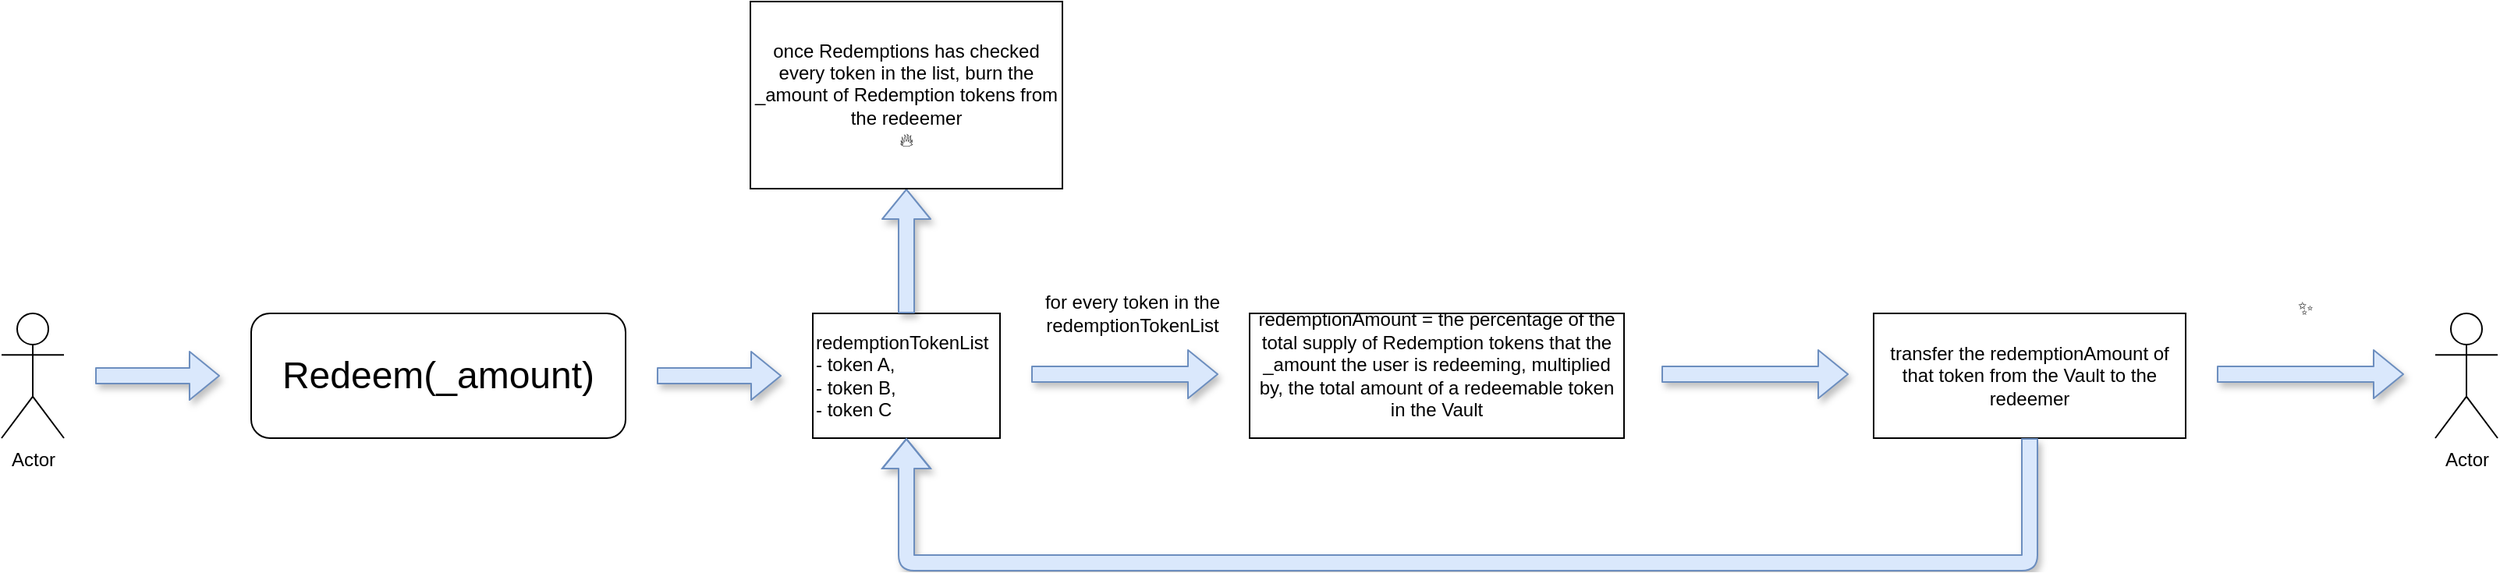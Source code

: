 <mxfile version="11.1.4" type="device"><diagram id="ZRLiLBqhn_p8YxkpJkHR" name="Page-1"><mxGraphModel dx="1422" dy="845" grid="1" gridSize="10" guides="1" tooltips="1" connect="1" arrows="1" fold="1" page="1" pageScale="1" pageWidth="850" pageHeight="1100" math="0" shadow="0"><root><mxCell id="0"/><mxCell id="1" parent="0"/><mxCell id="Hai1q8Fr4TaEhuHwbUJW-1" value="&lt;font style=&quot;font-size: 24px&quot;&gt;Redeem(_amount)&lt;/font&gt;" style="rounded=1;whiteSpace=wrap;html=1;gradientColor=#ffffff;align=center;" vertex="1" parent="1"><mxGeometry x="200" y="280" width="240" height="80" as="geometry"/></mxCell><mxCell id="Hai1q8Fr4TaEhuHwbUJW-2" value="Actor" style="shape=umlActor;verticalLabelPosition=bottom;labelBackgroundColor=#ffffff;verticalAlign=top;html=1;outlineConnect=0;gradientColor=#ffffff;align=center;" vertex="1" parent="1"><mxGeometry x="40" y="280" width="40" height="80" as="geometry"/></mxCell><mxCell id="Hai1q8Fr4TaEhuHwbUJW-4" value="" style="shape=flexArrow;endArrow=classic;html=1;shadow=1;fillColor=#dae8fc;strokeColor=#6c8ebf;" edge="1" parent="1"><mxGeometry width="50" height="50" relative="1" as="geometry"><mxPoint x="100" y="320" as="sourcePoint"/><mxPoint x="180" y="320" as="targetPoint"/></mxGeometry></mxCell><mxCell id="Hai1q8Fr4TaEhuHwbUJW-6" value="" style="shape=flexArrow;endArrow=classic;html=1;shadow=1;fillColor=#dae8fc;strokeColor=#6c8ebf;" edge="1" parent="1"><mxGeometry width="50" height="50" relative="1" as="geometry"><mxPoint x="460" y="320" as="sourcePoint"/><mxPoint x="540" y="320" as="targetPoint"/></mxGeometry></mxCell><mxCell id="Hai1q8Fr4TaEhuHwbUJW-9" value="redemptionTokenList&lt;br&gt;- token A,&lt;br&gt;- token B,&lt;br&gt;- token C" style="rounded=0;whiteSpace=wrap;html=1;gradientColor=#ffffff;align=left;" vertex="1" parent="1"><mxGeometry x="560" y="280" width="120" height="80" as="geometry"/></mxCell><mxCell id="Hai1q8Fr4TaEhuHwbUJW-12" value="" style="shape=flexArrow;endArrow=classic;html=1;shadow=1;fillColor=#dae8fc;strokeColor=#6c8ebf;" edge="1" parent="1"><mxGeometry width="50" height="50" relative="1" as="geometry"><mxPoint x="700" y="319" as="sourcePoint"/><mxPoint x="820" y="319" as="targetPoint"/></mxGeometry></mxCell><mxCell id="Hai1q8Fr4TaEhuHwbUJW-13" value="for every token in the redemptionTokenList" style="text;html=1;strokeColor=none;fillColor=none;align=center;verticalAlign=middle;whiteSpace=wrap;rounded=0;" vertex="1" parent="1"><mxGeometry x="700" y="270" width="130" height="20" as="geometry"/></mxCell><mxCell id="Hai1q8Fr4TaEhuHwbUJW-16" value="redemptionAmount = the percentage of the total supply of Redemption tokens that the _amount the user is redeeming, multiplied by, the total amount of a redeemable token in the Vault&lt;br&gt;&amp;nbsp;" style="rounded=0;whiteSpace=wrap;html=1;gradientColor=#ffffff;align=center;" vertex="1" parent="1"><mxGeometry x="840" y="280" width="240" height="80" as="geometry"/></mxCell><mxCell id="Hai1q8Fr4TaEhuHwbUJW-17" value="" style="shape=flexArrow;endArrow=classic;html=1;shadow=1;fillColor=#dae8fc;strokeColor=#6c8ebf;" edge="1" parent="1"><mxGeometry width="50" height="50" relative="1" as="geometry"><mxPoint x="1104" y="319" as="sourcePoint"/><mxPoint x="1224" y="319" as="targetPoint"/></mxGeometry></mxCell><mxCell id="Hai1q8Fr4TaEhuHwbUJW-18" value="transfer the redemptionAmount of that token from the Vault to the redeemer" style="rounded=0;whiteSpace=wrap;html=1;gradientColor=#ffffff;align=center;" vertex="1" parent="1"><mxGeometry x="1240" y="280" width="200" height="80" as="geometry"/></mxCell><mxCell id="Hai1q8Fr4TaEhuHwbUJW-20" value="" style="shape=flexArrow;endArrow=classic;html=1;shadow=1;fillColor=#dae8fc;strokeColor=#6c8ebf;exitX=0.5;exitY=1;exitDx=0;exitDy=0;entryX=0.5;entryY=1;entryDx=0;entryDy=0;" edge="1" parent="1" source="Hai1q8Fr4TaEhuHwbUJW-18" target="Hai1q8Fr4TaEhuHwbUJW-9"><mxGeometry width="50" height="50" relative="1" as="geometry"><mxPoint x="1070" y="430" as="sourcePoint"/><mxPoint x="1190" y="430" as="targetPoint"/><Array as="points"><mxPoint x="1340" y="440"/><mxPoint x="620" y="440"/></Array></mxGeometry></mxCell><mxCell id="Hai1q8Fr4TaEhuHwbUJW-21" value="" style="shape=flexArrow;endArrow=classic;html=1;shadow=1;fillColor=#dae8fc;strokeColor=#6c8ebf;" edge="1" parent="1"><mxGeometry width="50" height="50" relative="1" as="geometry"><mxPoint x="1460" y="319" as="sourcePoint"/><mxPoint x="1580" y="319" as="targetPoint"/></mxGeometry></mxCell><mxCell id="Hai1q8Fr4TaEhuHwbUJW-22" value="Actor" style="shape=umlActor;verticalLabelPosition=bottom;labelBackgroundColor=#ffffff;verticalAlign=top;html=1;outlineConnect=0;gradientColor=#ffffff;align=center;" vertex="1" parent="1"><mxGeometry x="1600" y="280" width="40" height="80" as="geometry"/></mxCell><mxCell id="Hai1q8Fr4TaEhuHwbUJW-24" value="" style="shape=flexArrow;endArrow=classic;html=1;shadow=1;exitX=0.5;exitY=0;exitDx=0;exitDy=0;fillColor=#dae8fc;strokeColor=#6c8ebf;" edge="1" parent="1" source="Hai1q8Fr4TaEhuHwbUJW-9"><mxGeometry width="50" height="50" relative="1" as="geometry"><mxPoint x="600" y="250" as="sourcePoint"/><mxPoint x="620" y="200" as="targetPoint"/></mxGeometry></mxCell><mxCell id="Hai1q8Fr4TaEhuHwbUJW-25" value="once Redemptions has checked every token in the list, burn the _amount of Redemption tokens from the redeemer&lt;br&gt;🔥" style="rounded=0;whiteSpace=wrap;html=1;gradientColor=#ffffff;align=center;" vertex="1" parent="1"><mxGeometry x="520" y="80" width="200" height="120" as="geometry"/></mxCell><mxCell id="Hai1q8Fr4TaEhuHwbUJW-26" value="✨" style="text;html=1;resizable=0;points=[];autosize=1;align=left;verticalAlign=top;spacingTop=-4;" vertex="1" parent="1"><mxGeometry x="1510" y="267" width="30" height="20" as="geometry"/></mxCell></root></mxGraphModel></diagram></mxfile>